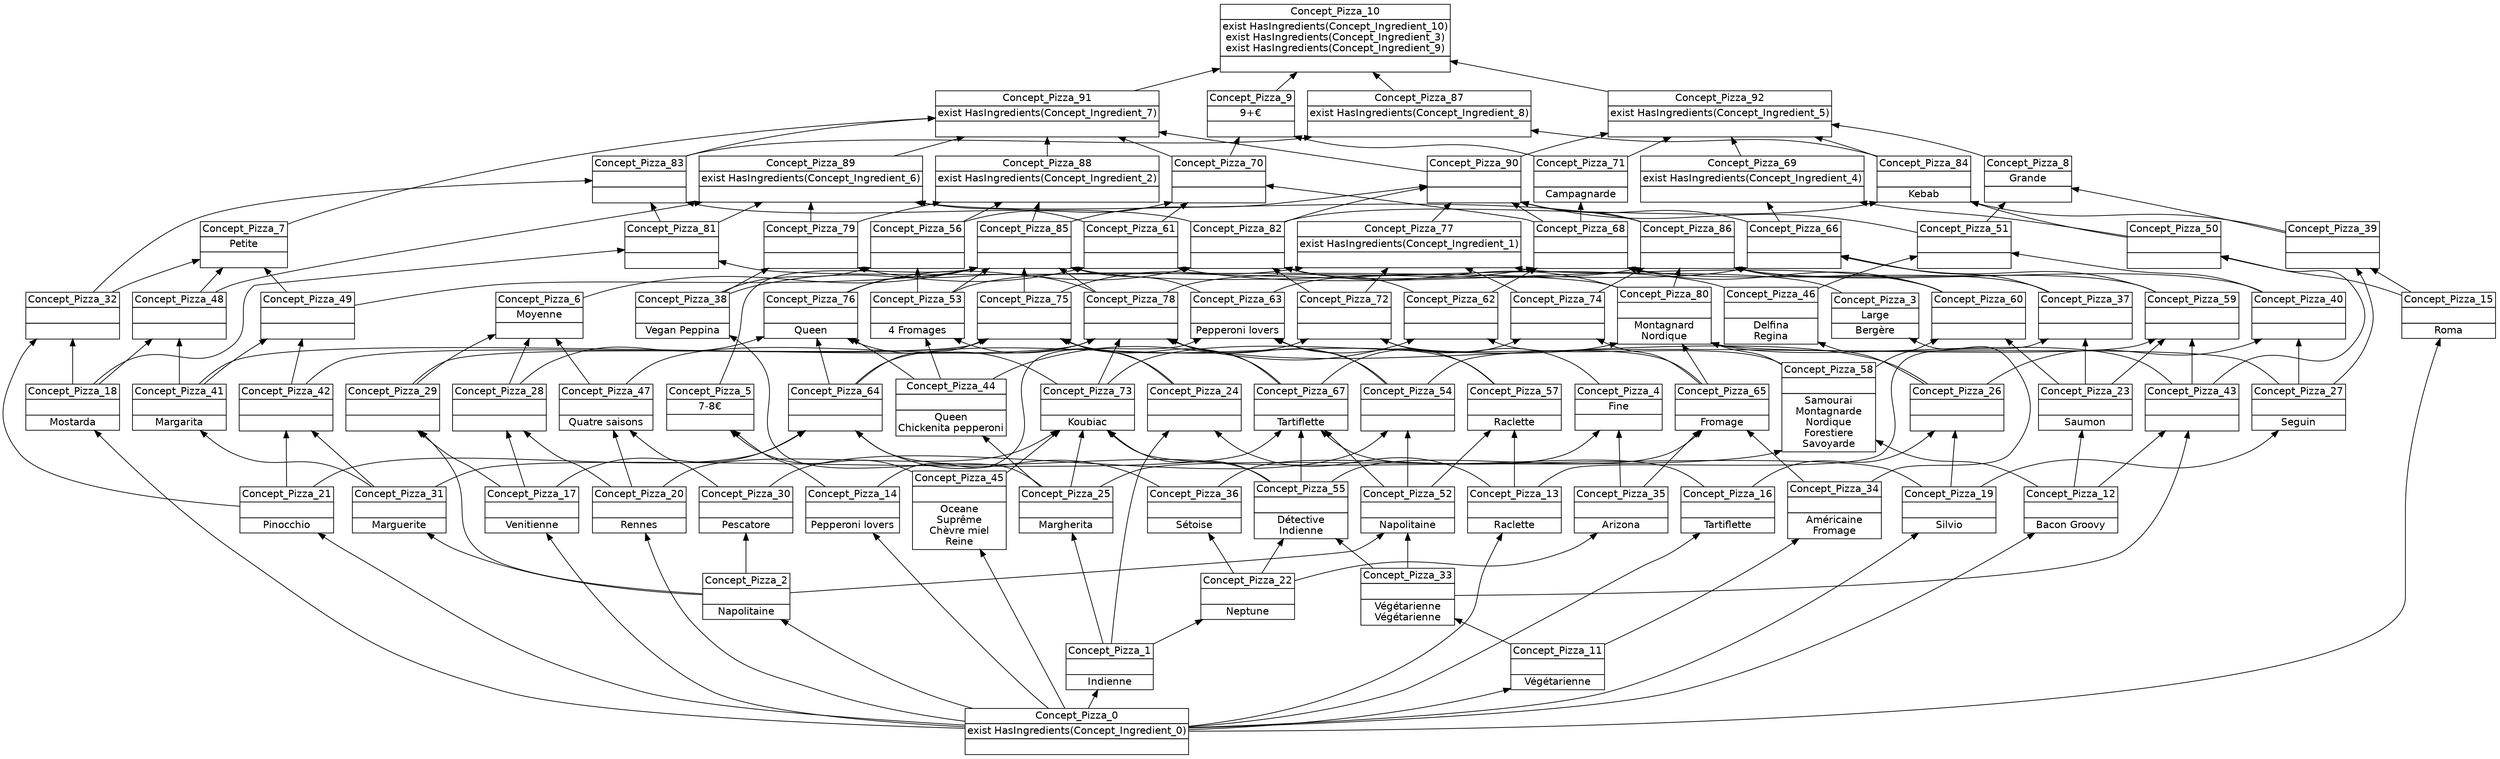 digraph G { 
	rankdir=BT;
	margin=0;
	node [margin="0.03,0.03",fontname="DejaVu Sans"];
	ranksep=0.3;
	nodesep=0.2;
//graph[label="name:Pizza,concept number:93,object number:56,attribute number:18"
24 [shape=none,label=<<table border="0" cellborder="1" cellspacing="0" port="p"><tr><td>Concept_Pizza_10</td></tr><tr><td>exist HasIngredients(Concept_Ingredient_10)<br/>exist HasIngredients(Concept_Ingredient_3)<br/>exist HasIngredients(Concept_Ingredient_9)<br/></td></tr><tr><td><br/></td></tr></table>>];
25 [shape=none,label=<<table border="0" cellborder="1" cellspacing="0" port="p"><tr><td>Concept_Pizza_4</td></tr><tr><td>Fine<br/></td></tr><tr><td><br/></td></tr></table>>];
26 [shape=none,label=<<table border="0" cellborder="1" cellspacing="0" port="p"><tr><td>Concept_Pizza_0</td></tr><tr><td>exist HasIngredients(Concept_Ingredient_0)<br/></td></tr><tr><td><br/></td></tr></table>>];
27 [shape=none,label=<<table border="0" cellborder="1" cellspacing="0" port="p"><tr><td>Concept_Pizza_3</td></tr><tr><td>Large<br/></td></tr><tr><td>Bergère<br/></td></tr></table>>];
28 [shape=none,label=<<table border="0" cellborder="1" cellspacing="0" port="p"><tr><td>Concept_Pizza_7</td></tr><tr><td>Petite<br/></td></tr><tr><td><br/></td></tr></table>>];
29 [shape=none,label=<<table border="0" cellborder="1" cellspacing="0" port="p"><tr><td>Concept_Pizza_2</td></tr><tr><td><br/></td></tr><tr><td>Napolitaine<br/></td></tr></table>>];
30 [shape=none,label=<<table border="0" cellborder="1" cellspacing="0" port="p"><tr><td>Concept_Pizza_6</td></tr><tr><td>Moyenne<br/></td></tr><tr><td><br/></td></tr></table>>];
31 [shape=none,label=<<table border="0" cellborder="1" cellspacing="0" port="p"><tr><td>Concept_Pizza_8</td></tr><tr><td>Grande<br/></td></tr><tr><td><br/></td></tr></table>>];
32 [shape=none,label=<<table border="0" cellborder="1" cellspacing="0" port="p"><tr><td>Concept_Pizza_5</td></tr><tr><td>7-8€<br/></td></tr><tr><td><br/></td></tr></table>>];
33 [shape=none,label=<<table border="0" cellborder="1" cellspacing="0" port="p"><tr><td>Concept_Pizza_1</td></tr><tr><td><br/></td></tr><tr><td>Indienne<br/></td></tr></table>>];
34 [shape=none,label=<<table border="0" cellborder="1" cellspacing="0" port="p"><tr><td>Concept_Pizza_9</td></tr><tr><td>9+€<br/></td></tr><tr><td><br/></td></tr></table>>];
35 [shape=none,label=<<table border="0" cellborder="1" cellspacing="0" port="p"><tr><td>Concept_Pizza_34</td></tr><tr><td><br/></td></tr><tr><td>Américaine<br/>Fromage<br/></td></tr></table>>];
36 [shape=none,label=<<table border="0" cellborder="1" cellspacing="0" port="p"><tr><td>Concept_Pizza_39</td></tr><tr><td><br/></td></tr><tr><td><br/></td></tr></table>>];
37 [shape=none,label=<<table border="0" cellborder="1" cellspacing="0" port="p"><tr><td>Concept_Pizza_62</td></tr><tr><td><br/></td></tr><tr><td><br/></td></tr></table>>];
38 [shape=none,label=<<table border="0" cellborder="1" cellspacing="0" port="p"><tr><td>Concept_Pizza_32</td></tr><tr><td><br/></td></tr><tr><td><br/></td></tr></table>>];
39 [shape=none,label=<<table border="0" cellborder="1" cellspacing="0" port="p"><tr><td>Concept_Pizza_45</td></tr><tr><td><br/></td></tr><tr><td>Oceane<br/>Suprême<br/>Chèvre miel<br/>Reine<br/></td></tr></table>>];
40 [shape=none,label=<<table border="0" cellborder="1" cellspacing="0" port="p"><tr><td>Concept_Pizza_28</td></tr><tr><td><br/></td></tr><tr><td><br/></td></tr></table>>];
41 [shape=none,label=<<table border="0" cellborder="1" cellspacing="0" port="p"><tr><td>Concept_Pizza_87</td></tr><tr><td>exist HasIngredients(Concept_Ingredient_8)<br/></td></tr><tr><td><br/></td></tr></table>>];
42 [shape=none,label=<<table border="0" cellborder="1" cellspacing="0" port="p"><tr><td>Concept_Pizza_27</td></tr><tr><td><br/></td></tr><tr><td>Seguin<br/></td></tr></table>>];
43 [shape=none,label=<<table border="0" cellborder="1" cellspacing="0" port="p"><tr><td>Concept_Pizza_40</td></tr><tr><td><br/></td></tr><tr><td><br/></td></tr></table>>];
44 [shape=none,label=<<table border="0" cellborder="1" cellspacing="0" port="p"><tr><td>Concept_Pizza_58</td></tr><tr><td><br/></td></tr><tr><td>Samourai<br/>Montagnarde<br/>Nordique<br/>Forestiere<br/>Savoyarde<br/></td></tr></table>>];
45 [shape=none,label=<<table border="0" cellborder="1" cellspacing="0" port="p"><tr><td>Concept_Pizza_61</td></tr><tr><td><br/></td></tr><tr><td><br/></td></tr></table>>];
46 [shape=none,label=<<table border="0" cellborder="1" cellspacing="0" port="p"><tr><td>Concept_Pizza_18</td></tr><tr><td><br/></td></tr><tr><td>Mostarda<br/></td></tr></table>>];
47 [shape=none,label=<<table border="0" cellborder="1" cellspacing="0" port="p"><tr><td>Concept_Pizza_48</td></tr><tr><td><br/></td></tr><tr><td><br/></td></tr></table>>];
48 [shape=none,label=<<table border="0" cellborder="1" cellspacing="0" port="p"><tr><td>Concept_Pizza_20</td></tr><tr><td><br/></td></tr><tr><td>Rennes<br/></td></tr></table>>];
49 [shape=none,label=<<table border="0" cellborder="1" cellspacing="0" port="p"><tr><td>Concept_Pizza_35</td></tr><tr><td><br/></td></tr><tr><td>Arizona<br/></td></tr></table>>];
50 [shape=none,label=<<table border="0" cellborder="1" cellspacing="0" port="p"><tr><td>Concept_Pizza_81</td></tr><tr><td><br/></td></tr><tr><td><br/></td></tr></table>>];
51 [shape=none,label=<<table border="0" cellborder="1" cellspacing="0" port="p"><tr><td>Concept_Pizza_47</td></tr><tr><td><br/></td></tr><tr><td>Quatre saisons<br/></td></tr></table>>];
52 [shape=none,label=<<table border="0" cellborder="1" cellspacing="0" port="p"><tr><td>Concept_Pizza_89</td></tr><tr><td>exist HasIngredients(Concept_Ingredient_6)<br/></td></tr><tr><td><br/></td></tr></table>>];
53 [shape=none,label=<<table border="0" cellborder="1" cellspacing="0" port="p"><tr><td>Concept_Pizza_80</td></tr><tr><td><br/></td></tr><tr><td>Montagnard<br/>Nordique<br/></td></tr></table>>];
54 [shape=none,label=<<table border="0" cellborder="1" cellspacing="0" port="p"><tr><td>Concept_Pizza_41</td></tr><tr><td><br/></td></tr><tr><td>Margarita<br/></td></tr></table>>];
55 [shape=none,label=<<table border="0" cellborder="1" cellspacing="0" port="p"><tr><td>Concept_Pizza_60</td></tr><tr><td><br/></td></tr><tr><td><br/></td></tr></table>>];
56 [shape=none,label=<<table border="0" cellborder="1" cellspacing="0" port="p"><tr><td>Concept_Pizza_86</td></tr><tr><td><br/></td></tr><tr><td><br/></td></tr></table>>];
57 [shape=none,label=<<table border="0" cellborder="1" cellspacing="0" port="p"><tr><td>Concept_Pizza_71</td></tr><tr><td><br/></td></tr><tr><td>Campagnarde<br/></td></tr></table>>];
58 [shape=none,label=<<table border="0" cellborder="1" cellspacing="0" port="p"><tr><td>Concept_Pizza_21</td></tr><tr><td><br/></td></tr><tr><td>Pinocchio<br/></td></tr></table>>];
59 [shape=none,label=<<table border="0" cellborder="1" cellspacing="0" port="p"><tr><td>Concept_Pizza_49</td></tr><tr><td><br/></td></tr><tr><td><br/></td></tr></table>>];
60 [shape=none,label=<<table border="0" cellborder="1" cellspacing="0" port="p"><tr><td>Concept_Pizza_84</td></tr><tr><td><br/></td></tr><tr><td>Kebab<br/></td></tr></table>>];
61 [shape=none,label=<<table border="0" cellborder="1" cellspacing="0" port="p"><tr><td>Concept_Pizza_92</td></tr><tr><td>exist HasIngredients(Concept_Ingredient_5)<br/></td></tr><tr><td><br/></td></tr></table>>];
62 [shape=none,label=<<table border="0" cellborder="1" cellspacing="0" port="p"><tr><td>Concept_Pizza_16</td></tr><tr><td><br/></td></tr><tr><td>Tartiflette<br/></td></tr></table>>];
63 [shape=none,label=<<table border="0" cellborder="1" cellspacing="0" port="p"><tr><td>Concept_Pizza_65</td></tr><tr><td><br/></td></tr><tr><td>Fromage<br/></td></tr></table>>];
64 [shape=none,label=<<table border="0" cellborder="1" cellspacing="0" port="p"><tr><td>Concept_Pizza_31</td></tr><tr><td><br/></td></tr><tr><td>Marguerite<br/></td></tr></table>>];
65 [shape=none,label=<<table border="0" cellborder="1" cellspacing="0" port="p"><tr><td>Concept_Pizza_74</td></tr><tr><td><br/></td></tr><tr><td><br/></td></tr></table>>];
66 [shape=none,label=<<table border="0" cellborder="1" cellspacing="0" port="p"><tr><td>Concept_Pizza_24</td></tr><tr><td><br/></td></tr><tr><td><br/></td></tr></table>>];
67 [shape=none,label=<<table border="0" cellborder="1" cellspacing="0" port="p"><tr><td>Concept_Pizza_42</td></tr><tr><td><br/></td></tr><tr><td><br/></td></tr></table>>];
68 [shape=none,label=<<table border="0" cellborder="1" cellspacing="0" port="p"><tr><td>Concept_Pizza_17</td></tr><tr><td><br/></td></tr><tr><td>Venitienne<br/></td></tr></table>>];
69 [shape=none,label=<<table border="0" cellborder="1" cellspacing="0" port="p"><tr><td>Concept_Pizza_72</td></tr><tr><td><br/></td></tr><tr><td><br/></td></tr></table>>];
70 [shape=none,label=<<table border="0" cellborder="1" cellspacing="0" port="p"><tr><td>Concept_Pizza_29</td></tr><tr><td><br/></td></tr><tr><td><br/></td></tr></table>>];
71 [shape=none,label=<<table border="0" cellborder="1" cellspacing="0" port="p"><tr><td>Concept_Pizza_77</td></tr><tr><td>exist HasIngredients(Concept_Ingredient_1)<br/></td></tr><tr><td><br/></td></tr></table>>];
72 [shape=none,label=<<table border="0" cellborder="1" cellspacing="0" port="p"><tr><td>Concept_Pizza_15</td></tr><tr><td><br/></td></tr><tr><td>Roma<br/></td></tr></table>>];
73 [shape=none,label=<<table border="0" cellborder="1" cellspacing="0" port="p"><tr><td>Concept_Pizza_11</td></tr><tr><td><br/></td></tr><tr><td>Végétarienne<br/></td></tr></table>>];
74 [shape=none,label=<<table border="0" cellborder="1" cellspacing="0" port="p"><tr><td>Concept_Pizza_33</td></tr><tr><td><br/></td></tr><tr><td>Végétarienne<br/>Végétarienne<br/></td></tr></table>>];
75 [shape=none,label=<<table border="0" cellborder="1" cellspacing="0" port="p"><tr><td>Concept_Pizza_12</td></tr><tr><td><br/></td></tr><tr><td>Bacon Groovy<br/></td></tr></table>>];
76 [shape=none,label=<<table border="0" cellborder="1" cellspacing="0" port="p"><tr><td>Concept_Pizza_43</td></tr><tr><td><br/></td></tr><tr><td><br/></td></tr></table>>];
77 [shape=none,label=<<table border="0" cellborder="1" cellspacing="0" port="p"><tr><td>Concept_Pizza_23</td></tr><tr><td><br/></td></tr><tr><td>Saumon<br/></td></tr></table>>];
78 [shape=none,label=<<table border="0" cellborder="1" cellspacing="0" port="p"><tr><td>Concept_Pizza_30</td></tr><tr><td><br/></td></tr><tr><td>Pescatore<br/></td></tr></table>>];
79 [shape=none,label=<<table border="0" cellborder="1" cellspacing="0" port="p"><tr><td>Concept_Pizza_52</td></tr><tr><td><br/></td></tr><tr><td>Napolitaine<br/></td></tr></table>>];
80 [shape=none,label=<<table border="0" cellborder="1" cellspacing="0" port="p"><tr><td>Concept_Pizza_59</td></tr><tr><td><br/></td></tr><tr><td><br/></td></tr></table>>];
81 [shape=none,label=<<table border="0" cellborder="1" cellspacing="0" port="p"><tr><td>Concept_Pizza_13</td></tr><tr><td><br/></td></tr><tr><td>Raclette<br/></td></tr></table>>];
82 [shape=none,label=<<table border="0" cellborder="1" cellspacing="0" port="p"><tr><td>Concept_Pizza_37</td></tr><tr><td><br/></td></tr><tr><td><br/></td></tr></table>>];
83 [shape=none,label=<<table border="0" cellborder="1" cellspacing="0" port="p"><tr><td>Concept_Pizza_14</td></tr><tr><td><br/></td></tr><tr><td>Pepperoni lovers<br/></td></tr></table>>];
84 [shape=none,label=<<table border="0" cellborder="1" cellspacing="0" port="p"><tr><td>Concept_Pizza_50</td></tr><tr><td><br/></td></tr><tr><td><br/></td></tr></table>>];
85 [shape=none,label=<<table border="0" cellborder="1" cellspacing="0" port="p"><tr><td>Concept_Pizza_57</td></tr><tr><td><br/></td></tr><tr><td>Raclette<br/></td></tr></table>>];
86 [shape=none,label=<<table border="0" cellborder="1" cellspacing="0" port="p"><tr><td>Concept_Pizza_69</td></tr><tr><td>exist HasIngredients(Concept_Ingredient_4)<br/></td></tr><tr><td><br/></td></tr></table>>];
87 [shape=none,label=<<table border="0" cellborder="1" cellspacing="0" port="p"><tr><td>Concept_Pizza_22</td></tr><tr><td><br/></td></tr><tr><td>Neptune<br/></td></tr></table>>];
88 [shape=none,label=<<table border="0" cellborder="1" cellspacing="0" port="p"><tr><td>Concept_Pizza_55</td></tr><tr><td><br/></td></tr><tr><td>Détective<br/>Indienne<br/></td></tr></table>>];
89 [shape=none,label=<<table border="0" cellborder="1" cellspacing="0" port="p"><tr><td>Concept_Pizza_19</td></tr><tr><td><br/></td></tr><tr><td>Silvio<br/></td></tr></table>>];
90 [shape=none,label=<<table border="0" cellborder="1" cellspacing="0" port="p"><tr><td>Concept_Pizza_25</td></tr><tr><td><br/></td></tr><tr><td>Margherita<br/></td></tr></table>>];
91 [shape=none,label=<<table border="0" cellborder="1" cellspacing="0" port="p"><tr><td>Concept_Pizza_73</td></tr><tr><td><br/></td></tr><tr><td>Koubiac<br/></td></tr></table>>];
92 [shape=none,label=<<table border="0" cellborder="1" cellspacing="0" port="p"><tr><td>Concept_Pizza_26</td></tr><tr><td><br/></td></tr><tr><td><br/></td></tr></table>>];
93 [shape=none,label=<<table border="0" cellborder="1" cellspacing="0" port="p"><tr><td>Concept_Pizza_54</td></tr><tr><td><br/></td></tr><tr><td><br/></td></tr></table>>];
94 [shape=none,label=<<table border="0" cellborder="1" cellspacing="0" port="p"><tr><td>Concept_Pizza_67</td></tr><tr><td><br/></td></tr><tr><td>Tartiflette<br/></td></tr></table>>];
95 [shape=none,label=<<table border="0" cellborder="1" cellspacing="0" port="p"><tr><td>Concept_Pizza_78</td></tr><tr><td><br/></td></tr><tr><td><br/></td></tr></table>>];
96 [shape=none,label=<<table border="0" cellborder="1" cellspacing="0" port="p"><tr><td>Concept_Pizza_38</td></tr><tr><td><br/></td></tr><tr><td>Vegan Peppina<br/></td></tr></table>>];
97 [shape=none,label=<<table border="0" cellborder="1" cellspacing="0" port="p"><tr><td>Concept_Pizza_79</td></tr><tr><td><br/></td></tr><tr><td><br/></td></tr></table>>];
98 [shape=none,label=<<table border="0" cellborder="1" cellspacing="0" port="p"><tr><td>Concept_Pizza_46</td></tr><tr><td><br/></td></tr><tr><td>Delfina<br/>Regina<br/></td></tr></table>>];
99 [shape=none,label=<<table border="0" cellborder="1" cellspacing="0" port="p"><tr><td>Concept_Pizza_44</td></tr><tr><td><br/></td></tr><tr><td>Queen<br/>Chickenita pepperoni<br/></td></tr></table>>];
100 [shape=none,label=<<table border="0" cellborder="1" cellspacing="0" port="p"><tr><td>Concept_Pizza_53</td></tr><tr><td><br/></td></tr><tr><td>4 Fromages<br/></td></tr></table>>];
101 [shape=none,label=<<table border="0" cellborder="1" cellspacing="0" port="p"><tr><td>Concept_Pizza_36</td></tr><tr><td><br/></td></tr><tr><td>Sétoise<br/></td></tr></table>>];
102 [shape=none,label=<<table border="0" cellborder="1" cellspacing="0" port="p"><tr><td>Concept_Pizza_64</td></tr><tr><td><br/></td></tr><tr><td><br/></td></tr></table>>];
103 [shape=none,label=<<table border="0" cellborder="1" cellspacing="0" port="p"><tr><td>Concept_Pizza_76</td></tr><tr><td><br/></td></tr><tr><td>Queen<br/></td></tr></table>>];
104 [shape=none,label=<<table border="0" cellborder="1" cellspacing="0" port="p"><tr><td>Concept_Pizza_75</td></tr><tr><td><br/></td></tr><tr><td><br/></td></tr></table>>];
105 [shape=none,label=<<table border="0" cellborder="1" cellspacing="0" port="p"><tr><td>Concept_Pizza_63</td></tr><tr><td><br/></td></tr><tr><td>Pepperoni lovers<br/></td></tr></table>>];
106 [shape=none,label=<<table border="0" cellborder="1" cellspacing="0" port="p"><tr><td>Concept_Pizza_85</td></tr><tr><td><br/></td></tr><tr><td><br/></td></tr></table>>];
107 [shape=none,label=<<table border="0" cellborder="1" cellspacing="0" port="p"><tr><td>Concept_Pizza_56</td></tr><tr><td><br/></td></tr><tr><td><br/></td></tr></table>>];
108 [shape=none,label=<<table border="0" cellborder="1" cellspacing="0" port="p"><tr><td>Concept_Pizza_88</td></tr><tr><td>exist HasIngredients(Concept_Ingredient_2)<br/></td></tr><tr><td><br/></td></tr></table>>];
109 [shape=none,label=<<table border="0" cellborder="1" cellspacing="0" port="p"><tr><td>Concept_Pizza_51</td></tr><tr><td><br/></td></tr><tr><td><br/></td></tr></table>>];
110 [shape=none,label=<<table border="0" cellborder="1" cellspacing="0" port="p"><tr><td>Concept_Pizza_68</td></tr><tr><td><br/></td></tr><tr><td><br/></td></tr></table>>];
111 [shape=none,label=<<table border="0" cellborder="1" cellspacing="0" port="p"><tr><td>Concept_Pizza_82</td></tr><tr><td><br/></td></tr><tr><td><br/></td></tr></table>>];
112 [shape=none,label=<<table border="0" cellborder="1" cellspacing="0" port="p"><tr><td>Concept_Pizza_66</td></tr><tr><td><br/></td></tr><tr><td><br/></td></tr></table>>];
113 [shape=none,label=<<table border="0" cellborder="1" cellspacing="0" port="p"><tr><td>Concept_Pizza_90</td></tr><tr><td><br/></td></tr><tr><td><br/></td></tr></table>>];
114 [shape=none,label=<<table border="0" cellborder="1" cellspacing="0" port="p"><tr><td>Concept_Pizza_70</td></tr><tr><td><br/></td></tr><tr><td><br/></td></tr></table>>];
115 [shape=none,label=<<table border="0" cellborder="1" cellspacing="0" port="p"><tr><td>Concept_Pizza_83</td></tr><tr><td><br/></td></tr><tr><td><br/></td></tr></table>>];
116 [shape=none,label=<<table border="0" cellborder="1" cellspacing="0" port="p"><tr><td>Concept_Pizza_91</td></tr><tr><td>exist HasIngredients(Concept_Ingredient_7)<br/></td></tr><tr><td><br/></td></tr></table>>];
	61:p -> 24:p
	116:p -> 24:p
	34:p -> 24:p
	41:p -> 24:p
	49:p -> 25:p
	101:p -> 25:p
	35:p -> 27:p
	38:p -> 28:p
	47:p -> 28:p
	59:p -> 28:p
	26:p -> 29:p
	40:p -> 30:p
	51:p -> 30:p
	70:p -> 30:p
	36:p -> 31:p
	109:p -> 31:p
	39:p -> 32:p
	83:p -> 32:p
	26:p -> 33:p
	57:p -> 34:p
	114:p -> 34:p
	73:p -> 35:p
	42:p -> 36:p
	72:p -> 36:p
	99:p -> 37:p
	44:p -> 37:p
	58:p -> 38:p
	46:p -> 38:p
	26:p -> 39:p
	48:p -> 40:p
	68:p -> 40:p
	60:p -> 41:p
	115:p -> 41:p
	89:p -> 42:p
	42:p -> 43:p
	92:p -> 43:p
	75:p -> 44:p
	90:p -> 44:p
	55:p -> 45:p
	96:p -> 45:p
	26:p -> 46:p
	54:p -> 47:p
	46:p -> 47:p
	26:p -> 48:p
	87:p -> 49:p
	46:p -> 50:p
	53:p -> 50:p
	48:p -> 51:p
	78:p -> 51:p
	50:p -> 52:p
	56:p -> 52:p
	97:p -> 52:p
	47:p -> 52:p
	45:p -> 52:p
	63:p -> 53:p
	91:p -> 53:p
	42:p -> 53:p
	76:p -> 53:p
	44:p -> 53:p
	64:p -> 54:p
	77:p -> 55:p
	44:p -> 55:p
	43:p -> 56:p
	55:p -> 56:p
	53:p -> 56:p
	80:p -> 56:p
	95:p -> 56:p
	65:p -> 56:p
	110:p -> 57:p
	26:p -> 58:p
	54:p -> 59:p
	67:p -> 59:p
	111:p -> 60:p
	36:p -> 60:p
	84:p -> 60:p
	31:p -> 61:p
	113:p -> 61:p
	57:p -> 61:p
	60:p -> 61:p
	86:p -> 61:p
	26:p -> 62:p
	35:p -> 63:p
	49:p -> 63:p
	88:p -> 63:p
	29:p -> 64:p
	63:p -> 65:p
	94:p -> 65:p
	33:p -> 66:p
	81:p -> 66:p
	58:p -> 67:p
	64:p -> 67:p
	26:p -> 68:p
	63:p -> 69:p
	102:p -> 69:p
	25:p -> 69:p
	68:p -> 70:p
	29:p -> 70:p
	27:p -> 71:p
	69:p -> 71:p
	104:p -> 71:p
	65:p -> 71:p
	26:p -> 72:p
	26:p -> 73:p
	73:p -> 74:p
	26:p -> 75:p
	75:p -> 76:p
	74:p -> 76:p
	75:p -> 77:p
	29:p -> 78:p
	74:p -> 79:p
	29:p -> 79:p
	77:p -> 80:p
	93:p -> 80:p
	76:p -> 80:p
	26:p -> 81:p
	77:p -> 82:p
	81:p -> 82:p
	26:p -> 83:p
	76:p -> 84:p
	72:p -> 84:p
	79:p -> 85:p
	81:p -> 85:p
	84:p -> 86:p
	112:p -> 86:p
	33:p -> 87:p
	87:p -> 88:p
	74:p -> 88:p
	26:p -> 89:p
	33:p -> 90:p
	39:p -> 91:p
	88:p -> 91:p
	89:p -> 91:p
	48:p -> 91:p
	90:p -> 91:p
	89:p -> 92:p
	62:p -> 92:p
	79:p -> 93:p
	78:p -> 93:p
	88:p -> 94:p
	62:p -> 94:p
	79:p -> 94:p
	64:p -> 94:p
	91:p -> 95:p
	92:p -> 95:p
	93:p -> 95:p
	54:p -> 95:p
	94:p -> 95:p
	51:p -> 95:p
	90:p -> 96:p
	95:p -> 97:p
	96:p -> 97:p
	92:p -> 98:p
	90:p -> 99:p
	99:p -> 100:p
	66:p -> 100:p
	87:p -> 101:p
	88:p -> 102:p
	68:p -> 102:p
	58:p -> 102:p
	101:p -> 102:p
	91:p -> 103:p
	40:p -> 103:p
	102:p -> 103:p
	99:p -> 103:p
	85:p -> 104:p
	102:p -> 104:p
	94:p -> 104:p
	67:p -> 104:p
	66:p -> 104:p
	70:p -> 104:p
	93:p -> 105:p
	85:p -> 105:p
	83:p -> 105:p
	98:p -> 106:p
	59:p -> 106:p
	32:p -> 106:p
	103:p -> 106:p
	105:p -> 106:p
	95:p -> 106:p
	100:p -> 106:p
	104:p -> 106:p
	30:p -> 106:p
	100:p -> 107:p
	96:p -> 107:p
	97:p -> 108:p
	106:p -> 108:p
	107:p -> 108:p
	43:p -> 109:p
	98:p -> 109:p
	82:p -> 110:p
	37:p -> 110:p
	100:p -> 110:p
	55:p -> 110:p
	53:p -> 111:p
	37:p -> 111:p
	69:p -> 111:p
	103:p -> 111:p
	80:p -> 112:p
	82:p -> 112:p
	105:p -> 112:p
	109:p -> 113:p
	56:p -> 113:p
	110:p -> 113:p
	111:p -> 113:p
	106:p -> 113:p
	71:p -> 113:p
	112:p -> 113:p
	110:p -> 114:p
	107:p -> 114:p
	45:p -> 114:p
	38:p -> 115:p
	111:p -> 115:p
	50:p -> 115:p
	115:p -> 116:p
	108:p -> 116:p
	52:p -> 116:p
	113:p -> 116:p
	114:p -> 116:p
	28:p -> 116:p
}